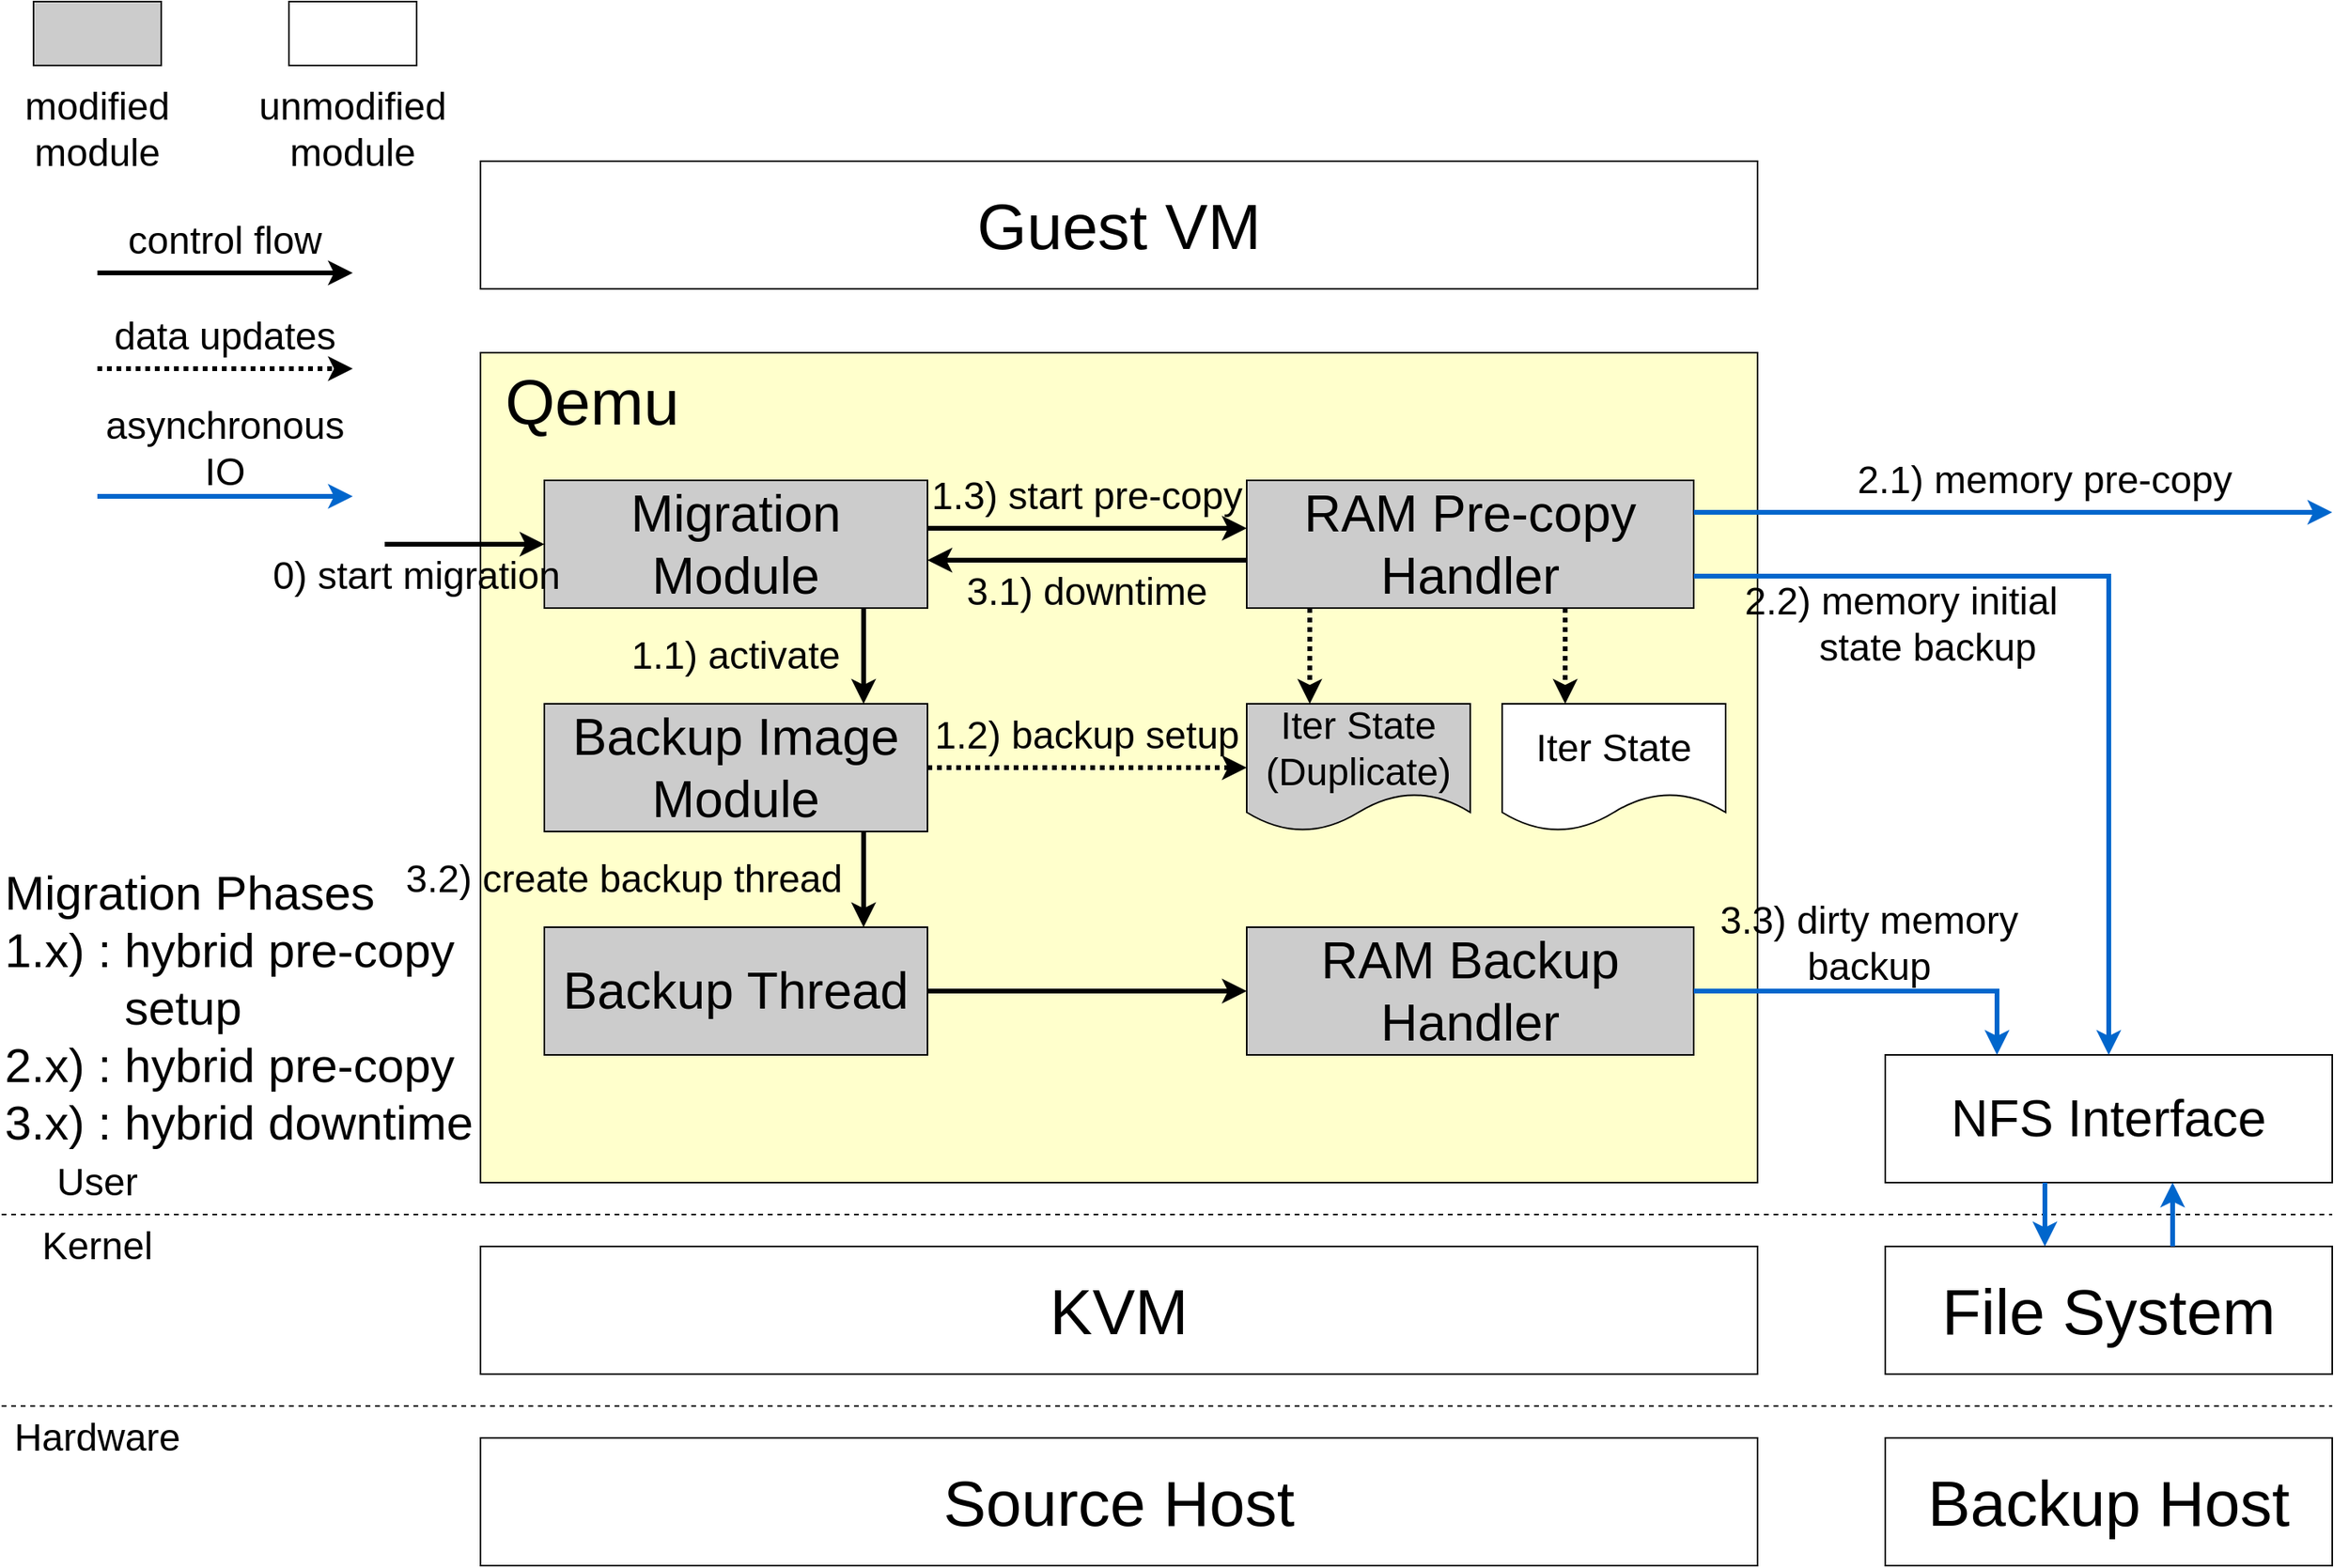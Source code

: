 <mxfile version="21.6.1" type="github">
  <diagram name="第 1 页" id="OpDthlvLPTq0gWTyiU4q">
    <mxGraphModel dx="2846" dy="1156" grid="1" gridSize="10" guides="1" tooltips="1" connect="1" arrows="1" fold="1" page="1" pageScale="1" pageWidth="827" pageHeight="1169" math="0" shadow="0">
      <root>
        <mxCell id="0" />
        <mxCell id="1" parent="0" />
        <mxCell id="nN0O7QRVwU9NLzJ40oYi-1" value="&lt;font style=&quot;font-size: 40px;&quot;&gt;Guest VM&lt;/font&gt;" style="rounded=0;whiteSpace=wrap;html=1;align=center;" vertex="1" parent="1">
          <mxGeometry x="-460" y="160" width="800" height="80" as="geometry" />
        </mxCell>
        <mxCell id="nN0O7QRVwU9NLzJ40oYi-2" value="" style="rounded=0;whiteSpace=wrap;html=1;fillColor=#FFFFCC;" vertex="1" parent="1">
          <mxGeometry x="-460" y="280" width="800" height="520" as="geometry" />
        </mxCell>
        <mxCell id="nN0O7QRVwU9NLzJ40oYi-3" value="&lt;font style=&quot;font-size: 40px;&quot;&gt;Qemu&lt;/font&gt;" style="text;html=1;strokeColor=none;fillColor=none;align=center;verticalAlign=middle;whiteSpace=wrap;rounded=0;" vertex="1" parent="1">
          <mxGeometry x="-460" y="280" width="140" height="60" as="geometry" />
        </mxCell>
        <mxCell id="nN0O7QRVwU9NLzJ40oYi-4" value="&lt;font style=&quot;font-size: 32px;&quot;&gt;Migration&lt;br style=&quot;&quot;&gt;Module&lt;/font&gt;" style="rounded=0;whiteSpace=wrap;html=1;fontSize=20;fillColor=#CCCCCC;" vertex="1" parent="1">
          <mxGeometry x="-420" y="360" width="240" height="80" as="geometry" />
        </mxCell>
        <mxCell id="nN0O7QRVwU9NLzJ40oYi-5" value="&lt;font style=&quot;font-size: 32px;&quot;&gt;Backup Image&lt;br style=&quot;&quot;&gt;Module&lt;/font&gt;" style="rounded=0;whiteSpace=wrap;html=1;fillColor=#CCCCCC;fontSize=20;" vertex="1" parent="1">
          <mxGeometry x="-420" y="500" width="240" height="80" as="geometry" />
        </mxCell>
        <mxCell id="nN0O7QRVwU9NLzJ40oYi-8" value="" style="endArrow=classic;html=1;rounded=0;strokeWidth=3;" edge="1" parent="1">
          <mxGeometry width="50" height="50" relative="1" as="geometry">
            <mxPoint x="-700" y="230" as="sourcePoint" />
            <mxPoint x="-540" y="230" as="targetPoint" />
          </mxGeometry>
        </mxCell>
        <mxCell id="nN0O7QRVwU9NLzJ40oYi-9" value="" style="endArrow=classic;html=1;rounded=0;strokeWidth=3;strokeColor=#0066CC;" edge="1" parent="1">
          <mxGeometry width="50" height="50" relative="1" as="geometry">
            <mxPoint x="-700" y="370" as="sourcePoint" />
            <mxPoint x="-540" y="370" as="targetPoint" />
          </mxGeometry>
        </mxCell>
        <mxCell id="nN0O7QRVwU9NLzJ40oYi-10" value="" style="endArrow=none;dashed=1;html=1;rounded=0;" edge="1" parent="1">
          <mxGeometry width="50" height="50" relative="1" as="geometry">
            <mxPoint x="-760" y="820" as="sourcePoint" />
            <mxPoint x="700" y="820" as="targetPoint" />
          </mxGeometry>
        </mxCell>
        <mxCell id="nN0O7QRVwU9NLzJ40oYi-11" value="&lt;font style=&quot;font-size: 24px;&quot;&gt;User&lt;/font&gt;" style="text;html=1;strokeColor=none;fillColor=none;align=center;verticalAlign=middle;whiteSpace=wrap;rounded=0;" vertex="1" parent="1">
          <mxGeometry x="-760" y="780" width="120" height="40" as="geometry" />
        </mxCell>
        <mxCell id="nN0O7QRVwU9NLzJ40oYi-12" value="&lt;font style=&quot;font-size: 24px;&quot;&gt;Kernel&lt;/font&gt;" style="text;html=1;strokeColor=none;fillColor=none;align=center;verticalAlign=middle;whiteSpace=wrap;rounded=0;" vertex="1" parent="1">
          <mxGeometry x="-760" y="820" width="120" height="40" as="geometry" />
        </mxCell>
        <mxCell id="nN0O7QRVwU9NLzJ40oYi-14" value="&lt;font style=&quot;font-size: 24px;&quot;&gt;0) start migration&lt;/font&gt;" style="text;html=1;strokeColor=none;fillColor=none;align=center;verticalAlign=middle;whiteSpace=wrap;rounded=0;" vertex="1" parent="1">
          <mxGeometry x="-600" y="400" width="200" height="40" as="geometry" />
        </mxCell>
        <mxCell id="nN0O7QRVwU9NLzJ40oYi-15" value="&lt;font style=&quot;font-size: 24px;&quot;&gt;control flow&lt;/font&gt;" style="text;html=1;strokeColor=none;fillColor=none;align=center;verticalAlign=middle;whiteSpace=wrap;rounded=0;" vertex="1" parent="1">
          <mxGeometry x="-700" y="190" width="160" height="40" as="geometry" />
        </mxCell>
        <mxCell id="nN0O7QRVwU9NLzJ40oYi-16" value="&lt;font style=&quot;font-size: 24px;&quot;&gt;1.1) activate&lt;/font&gt;" style="text;html=1;strokeColor=none;fillColor=none;align=center;verticalAlign=middle;whiteSpace=wrap;rounded=0;" vertex="1" parent="1">
          <mxGeometry x="-380" y="450" width="160" height="40" as="geometry" />
        </mxCell>
        <mxCell id="nN0O7QRVwU9NLzJ40oYi-17" value="&lt;font style=&quot;font-size: 32px;&quot;&gt;RAM Pre-copy Handler&lt;/font&gt;" style="rounded=0;whiteSpace=wrap;html=1;fillColor=#CCCCCC;fontSize=20;" vertex="1" parent="1">
          <mxGeometry x="20" y="360" width="280" height="80" as="geometry" />
        </mxCell>
        <mxCell id="nN0O7QRVwU9NLzJ40oYi-18" value="&lt;font style=&quot;&quot;&gt;&lt;font style=&quot;font-size: 24px;&quot;&gt;1.3) start pre-copy&lt;/font&gt;&lt;br&gt;&lt;/font&gt;" style="text;html=1;strokeColor=none;fillColor=none;align=center;verticalAlign=middle;whiteSpace=wrap;rounded=0;" vertex="1" parent="1">
          <mxGeometry x="-180" y="350" width="200" height="40" as="geometry" />
        </mxCell>
        <mxCell id="nN0O7QRVwU9NLzJ40oYi-19" value="&lt;font style=&quot;font-size: 24px;&quot;&gt;1.2) backup setup&lt;/font&gt;" style="text;html=1;strokeColor=none;fillColor=none;align=center;verticalAlign=middle;whiteSpace=wrap;rounded=0;" vertex="1" parent="1">
          <mxGeometry x="-180" y="500" width="200" height="40" as="geometry" />
        </mxCell>
        <mxCell id="nN0O7QRVwU9NLzJ40oYi-20" value="&lt;font style=&quot;font-size: 32px;&quot;&gt;NFS Interface&lt;/font&gt;" style="rounded=0;whiteSpace=wrap;html=1;align=center;fontSize=20;" vertex="1" parent="1">
          <mxGeometry x="420" y="720" width="280" height="80" as="geometry" />
        </mxCell>
        <mxCell id="nN0O7QRVwU9NLzJ40oYi-21" value="&lt;font style=&quot;font-size: 24px;&quot;&gt;2.1) memory pre-copy&lt;/font&gt;" style="text;html=1;strokeColor=none;fillColor=none;align=center;verticalAlign=middle;whiteSpace=wrap;rounded=0;" vertex="1" parent="1">
          <mxGeometry x="360" y="340" width="320" height="40" as="geometry" />
        </mxCell>
        <mxCell id="nN0O7QRVwU9NLzJ40oYi-22" value="" style="endArrow=classic;html=1;rounded=0;strokeWidth=3;dashed=1;dashPattern=1 1;" edge="1" parent="1">
          <mxGeometry width="50" height="50" relative="1" as="geometry">
            <mxPoint x="-700" y="290" as="sourcePoint" />
            <mxPoint x="-540" y="290" as="targetPoint" />
          </mxGeometry>
        </mxCell>
        <mxCell id="nN0O7QRVwU9NLzJ40oYi-23" value="&lt;font style=&quot;font-size: 24px;&quot;&gt;data updates&lt;/font&gt;" style="text;html=1;strokeColor=none;fillColor=none;align=center;verticalAlign=middle;whiteSpace=wrap;rounded=0;" vertex="1" parent="1">
          <mxGeometry x="-700" y="250" width="160" height="40" as="geometry" />
        </mxCell>
        <mxCell id="nN0O7QRVwU9NLzJ40oYi-24" value="&lt;font style=&quot;font-size: 24px;&quot;&gt;3.1) downtime&lt;/font&gt;" style="text;html=1;strokeColor=none;fillColor=none;align=center;verticalAlign=middle;whiteSpace=wrap;rounded=0;" vertex="1" parent="1">
          <mxGeometry x="-180" y="410" width="200" height="40" as="geometry" />
        </mxCell>
        <mxCell id="nN0O7QRVwU9NLzJ40oYi-25" value="&lt;font style=&quot;font-size: 32px;&quot;&gt;RAM Backup Handler&lt;/font&gt;" style="rounded=0;whiteSpace=wrap;html=1;fillColor=#CCCCCC;fontSize=20;" vertex="1" parent="1">
          <mxGeometry x="20" y="640" width="280" height="80" as="geometry" />
        </mxCell>
        <mxCell id="nN0O7QRVwU9NLzJ40oYi-26" value="&lt;font style=&quot;font-size: 24px;&quot;&gt;3.2) create backup thread&lt;/font&gt;" style="text;html=1;strokeColor=none;fillColor=none;align=center;verticalAlign=middle;whiteSpace=wrap;rounded=0;" vertex="1" parent="1">
          <mxGeometry x="-520" y="590" width="300" height="40" as="geometry" />
        </mxCell>
        <mxCell id="nN0O7QRVwU9NLzJ40oYi-27" value="&lt;font style=&quot;font-size: 24px;&quot;&gt;asynchronous IO&lt;/font&gt;" style="text;html=1;strokeColor=none;fillColor=none;align=center;verticalAlign=middle;whiteSpace=wrap;rounded=0;" vertex="1" parent="1">
          <mxGeometry x="-700" y="310" width="160" height="60" as="geometry" />
        </mxCell>
        <mxCell id="nN0O7QRVwU9NLzJ40oYi-28" value="" style="endArrow=classic;html=1;rounded=0;strokeWidth=3;strokeColor=#0066CC;entryX=0.5;entryY=0;entryDx=0;entryDy=0;" edge="1" parent="1" target="nN0O7QRVwU9NLzJ40oYi-20">
          <mxGeometry width="50" height="50" relative="1" as="geometry">
            <mxPoint x="300" y="420" as="sourcePoint" />
            <mxPoint x="500" y="820" as="targetPoint" />
            <Array as="points">
              <mxPoint x="560" y="420" />
            </Array>
          </mxGeometry>
        </mxCell>
        <mxCell id="nN0O7QRVwU9NLzJ40oYi-29" value="" style="endArrow=classic;html=1;rounded=0;strokeWidth=3;dashed=1;dashPattern=1 1;" edge="1" parent="1">
          <mxGeometry width="50" height="50" relative="1" as="geometry">
            <mxPoint x="-180" y="540" as="sourcePoint" />
            <mxPoint x="20" y="540" as="targetPoint" />
          </mxGeometry>
        </mxCell>
        <mxCell id="nN0O7QRVwU9NLzJ40oYi-30" value="" style="endArrow=classic;html=1;rounded=0;strokeWidth=3;dashed=1;dashPattern=1 1;" edge="1" parent="1">
          <mxGeometry width="50" height="50" relative="1" as="geometry">
            <mxPoint x="219.5" y="440" as="sourcePoint" />
            <mxPoint x="219.5" y="500" as="targetPoint" />
          </mxGeometry>
        </mxCell>
        <mxCell id="nN0O7QRVwU9NLzJ40oYi-31" value="" style="endArrow=classic;html=1;rounded=0;strokeWidth=3;dashed=1;dashPattern=1 1;" edge="1" parent="1">
          <mxGeometry width="50" height="50" relative="1" as="geometry">
            <mxPoint x="59.5" y="440" as="sourcePoint" />
            <mxPoint x="59.5" y="500" as="targetPoint" />
          </mxGeometry>
        </mxCell>
        <mxCell id="nN0O7QRVwU9NLzJ40oYi-32" value="" style="endArrow=classic;html=1;rounded=0;strokeWidth=3;" edge="1" parent="1">
          <mxGeometry width="50" height="50" relative="1" as="geometry">
            <mxPoint x="-180" y="390" as="sourcePoint" />
            <mxPoint x="20" y="390" as="targetPoint" />
          </mxGeometry>
        </mxCell>
        <mxCell id="nN0O7QRVwU9NLzJ40oYi-33" value="" style="endArrow=classic;html=1;rounded=0;strokeWidth=3;" edge="1" parent="1">
          <mxGeometry width="50" height="50" relative="1" as="geometry">
            <mxPoint x="20" y="410" as="sourcePoint" />
            <mxPoint x="-180" y="410" as="targetPoint" />
          </mxGeometry>
        </mxCell>
        <mxCell id="nN0O7QRVwU9NLzJ40oYi-34" value="" style="endArrow=classic;html=1;rounded=0;strokeWidth=3;" edge="1" parent="1">
          <mxGeometry width="50" height="50" relative="1" as="geometry">
            <mxPoint x="-220" y="440" as="sourcePoint" />
            <mxPoint x="-220" y="500" as="targetPoint" />
          </mxGeometry>
        </mxCell>
        <mxCell id="nN0O7QRVwU9NLzJ40oYi-35" value="" style="endArrow=classic;html=1;rounded=0;strokeWidth=3;strokeColor=#0066CC;entryX=0.25;entryY=0;entryDx=0;entryDy=0;" edge="1" parent="1" target="nN0O7QRVwU9NLzJ40oYi-20">
          <mxGeometry width="50" height="50" relative="1" as="geometry">
            <mxPoint x="300" y="680" as="sourcePoint" />
            <mxPoint x="420" y="820.5" as="targetPoint" />
            <Array as="points">
              <mxPoint x="490" y="680" />
            </Array>
          </mxGeometry>
        </mxCell>
        <mxCell id="nN0O7QRVwU9NLzJ40oYi-39" value="&lt;font style=&quot;font-size: 40px;&quot;&gt;KVM&lt;/font&gt;" style="rounded=0;whiteSpace=wrap;html=1;" vertex="1" parent="1">
          <mxGeometry x="-460" y="840" width="800" height="80" as="geometry" />
        </mxCell>
        <mxCell id="nN0O7QRVwU9NLzJ40oYi-40" value="" style="endArrow=none;dashed=1;html=1;rounded=0;" edge="1" parent="1">
          <mxGeometry width="50" height="50" relative="1" as="geometry">
            <mxPoint x="-760" y="940" as="sourcePoint" />
            <mxPoint x="700" y="940" as="targetPoint" />
          </mxGeometry>
        </mxCell>
        <mxCell id="nN0O7QRVwU9NLzJ40oYi-41" value="&lt;font style=&quot;font-size: 24px;&quot;&gt;Hardware&lt;/font&gt;" style="text;html=1;strokeColor=none;fillColor=none;align=center;verticalAlign=middle;whiteSpace=wrap;rounded=0;" vertex="1" parent="1">
          <mxGeometry x="-760" y="940" width="120" height="40" as="geometry" />
        </mxCell>
        <mxCell id="nN0O7QRVwU9NLzJ40oYi-42" value="&lt;font style=&quot;font-size: 40px;&quot;&gt;File System&lt;/font&gt;" style="rounded=0;whiteSpace=wrap;html=1;" vertex="1" parent="1">
          <mxGeometry x="420" y="840" width="280" height="80" as="geometry" />
        </mxCell>
        <mxCell id="nN0O7QRVwU9NLzJ40oYi-43" value="" style="endArrow=classic;html=1;rounded=0;strokeWidth=3;strokeColor=#0066CC;" edge="1" parent="1">
          <mxGeometry width="50" height="50" relative="1" as="geometry">
            <mxPoint x="520" y="800" as="sourcePoint" />
            <mxPoint x="520" y="840" as="targetPoint" />
          </mxGeometry>
        </mxCell>
        <mxCell id="nN0O7QRVwU9NLzJ40oYi-44" value="" style="endArrow=classic;html=1;rounded=0;strokeWidth=3;strokeColor=#0066CC;" edge="1" parent="1">
          <mxGeometry width="50" height="50" relative="1" as="geometry">
            <mxPoint x="600" y="840" as="sourcePoint" />
            <mxPoint x="600" y="800" as="targetPoint" />
          </mxGeometry>
        </mxCell>
        <mxCell id="nN0O7QRVwU9NLzJ40oYi-45" value="&lt;font style=&quot;font-size: 40px;&quot;&gt;Source Host&lt;/font&gt;" style="rounded=0;whiteSpace=wrap;html=1;" vertex="1" parent="1">
          <mxGeometry x="-460" y="960" width="800" height="80" as="geometry" />
        </mxCell>
        <mxCell id="nN0O7QRVwU9NLzJ40oYi-47" value="&lt;font style=&quot;font-size: 32px;&quot;&gt;Backup Thread&lt;/font&gt;" style="rounded=0;whiteSpace=wrap;html=1;fillColor=#CCCCCC;fontSize=20;" vertex="1" parent="1">
          <mxGeometry x="-420" y="640" width="240" height="80" as="geometry" />
        </mxCell>
        <mxCell id="nN0O7QRVwU9NLzJ40oYi-48" value="" style="endArrow=classic;html=1;rounded=0;strokeWidth=3;" edge="1" parent="1">
          <mxGeometry width="50" height="50" relative="1" as="geometry">
            <mxPoint x="-180" y="680" as="sourcePoint" />
            <mxPoint x="20" y="680" as="targetPoint" />
          </mxGeometry>
        </mxCell>
        <mxCell id="nN0O7QRVwU9NLzJ40oYi-52" value="" style="rounded=0;whiteSpace=wrap;html=1;" vertex="1" parent="1">
          <mxGeometry x="-580" y="60" width="80" height="40" as="geometry" />
        </mxCell>
        <mxCell id="nN0O7QRVwU9NLzJ40oYi-53" value="&lt;font style=&quot;font-size: 24px;&quot;&gt;unmodified module&lt;/font&gt;" style="text;html=1;strokeColor=none;fillColor=none;align=center;verticalAlign=middle;whiteSpace=wrap;rounded=0;" vertex="1" parent="1">
          <mxGeometry x="-600" y="110" width="120" height="60" as="geometry" />
        </mxCell>
        <mxCell id="nN0O7QRVwU9NLzJ40oYi-54" value="" style="rounded=0;whiteSpace=wrap;html=1;fillColor=#CCCCCC;" vertex="1" parent="1">
          <mxGeometry x="-740" y="60" width="80" height="40" as="geometry" />
        </mxCell>
        <mxCell id="nN0O7QRVwU9NLzJ40oYi-55" value="&lt;font style=&quot;font-size: 24px;&quot;&gt;modified module&lt;/font&gt;" style="text;html=1;strokeColor=none;fillColor=none;align=center;verticalAlign=middle;whiteSpace=wrap;rounded=0;" vertex="1" parent="1">
          <mxGeometry x="-760" y="110" width="120" height="60" as="geometry" />
        </mxCell>
        <mxCell id="nN0O7QRVwU9NLzJ40oYi-56" value="&lt;font style=&quot;font-size: 30px;&quot;&gt;Migration Phases&lt;br&gt;1.x) : hybrid pre-copy&lt;br&gt;&lt;span style=&quot;white-space: pre;&quot;&gt;&#x9;&lt;/span&gt;&amp;nbsp;setup&lt;br&gt;2.x) : hybrid pre-copy&lt;br&gt;3.x) : hybrid downtime&lt;br&gt;&lt;/font&gt;" style="text;html=1;strokeColor=none;fillColor=none;align=left;verticalAlign=middle;whiteSpace=wrap;rounded=0;" vertex="1" parent="1">
          <mxGeometry x="-760" y="590" width="300" height="200" as="geometry" />
        </mxCell>
        <mxCell id="nN0O7QRVwU9NLzJ40oYi-57" value="&lt;font style=&quot;font-size: 24px;&quot;&gt;2.2) memory initial&lt;br&gt;&amp;nbsp; &amp;nbsp; &amp;nbsp;state backup&lt;/font&gt;" style="text;html=1;strokeColor=none;fillColor=none;align=center;verticalAlign=middle;whiteSpace=wrap;rounded=0;" vertex="1" parent="1">
          <mxGeometry x="320" y="419.5" width="220" height="60" as="geometry" />
        </mxCell>
        <mxCell id="nN0O7QRVwU9NLzJ40oYi-58" value="&lt;font style=&quot;&quot;&gt;&lt;font style=&quot;font-size: 24px;&quot;&gt;Iter State&lt;br style=&quot;&quot;&gt;(Duplicate)&lt;/font&gt;&lt;br style=&quot;font-size: 20px;&quot;&gt;&lt;/font&gt;" style="shape=document;whiteSpace=wrap;html=1;boundedLbl=1;fillColor=#CCCCCC;fontSize=20;" vertex="1" parent="1">
          <mxGeometry x="20" y="500" width="140" height="80" as="geometry" />
        </mxCell>
        <mxCell id="nN0O7QRVwU9NLzJ40oYi-59" value="&lt;font style=&quot;&quot;&gt;&lt;font style=&quot;font-size: 24px;&quot;&gt;Iter State&lt;/font&gt;&lt;br style=&quot;font-size: 20px;&quot;&gt;&lt;/font&gt;" style="shape=document;whiteSpace=wrap;html=1;boundedLbl=1;fontSize=20;" vertex="1" parent="1">
          <mxGeometry x="180" y="500" width="140" height="80" as="geometry" />
        </mxCell>
        <mxCell id="nN0O7QRVwU9NLzJ40oYi-60" value="&lt;font style=&quot;font-size: 24px;&quot;&gt;3.3) dirty memory backup&lt;/font&gt;" style="text;html=1;strokeColor=none;fillColor=none;align=center;verticalAlign=middle;whiteSpace=wrap;rounded=0;" vertex="1" parent="1">
          <mxGeometry x="300" y="620" width="220" height="60" as="geometry" />
        </mxCell>
        <mxCell id="nN0O7QRVwU9NLzJ40oYi-61" value="&lt;font style=&quot;font-size: 40px;&quot;&gt;Backup Host&lt;/font&gt;" style="rounded=0;whiteSpace=wrap;html=1;" vertex="1" parent="1">
          <mxGeometry x="420" y="960" width="280" height="80" as="geometry" />
        </mxCell>
        <mxCell id="nN0O7QRVwU9NLzJ40oYi-62" value="" style="endArrow=classic;html=1;rounded=0;strokeWidth=3;" edge="1" parent="1">
          <mxGeometry width="50" height="50" relative="1" as="geometry">
            <mxPoint x="-220" y="580" as="sourcePoint" />
            <mxPoint x="-220" y="640" as="targetPoint" />
          </mxGeometry>
        </mxCell>
        <mxCell id="nN0O7QRVwU9NLzJ40oYi-64" value="" style="endArrow=classic;html=1;rounded=0;strokeWidth=3;" edge="1" parent="1">
          <mxGeometry width="50" height="50" relative="1" as="geometry">
            <mxPoint x="-520" y="400" as="sourcePoint" />
            <mxPoint x="-420" y="400" as="targetPoint" />
          </mxGeometry>
        </mxCell>
        <mxCell id="nN0O7QRVwU9NLzJ40oYi-65" value="" style="endArrow=classic;html=1;rounded=0;strokeWidth=3;strokeColor=#0066CC;" edge="1" parent="1">
          <mxGeometry width="50" height="50" relative="1" as="geometry">
            <mxPoint x="300" y="380" as="sourcePoint" />
            <mxPoint x="700" y="380" as="targetPoint" />
          </mxGeometry>
        </mxCell>
      </root>
    </mxGraphModel>
  </diagram>
</mxfile>

